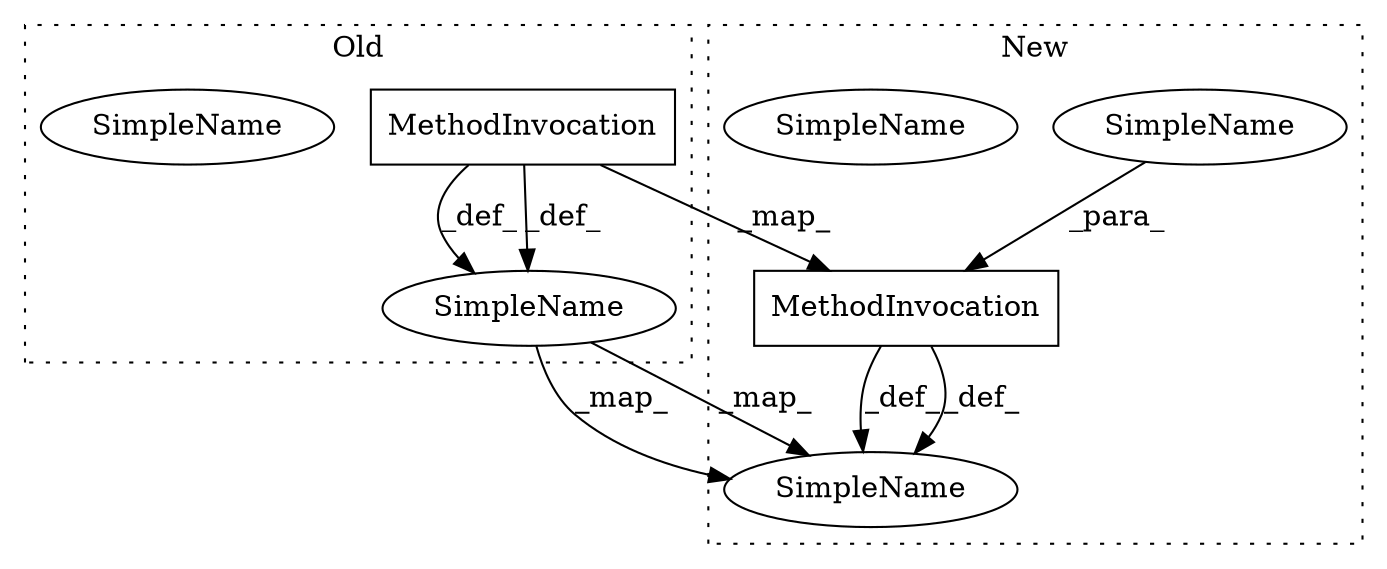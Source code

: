 digraph G {
subgraph cluster0 {
2 [label="MethodInvocation" a="32" s="3502,3549" l="7,1" shape="box"];
4 [label="SimpleName" a="42" s="3482" l="3" shape="ellipse"];
7 [label="SimpleName" a="42" s="3482" l="3" shape="ellipse"];
label = "Old";
style="dotted";
}
subgraph cluster1 {
1 [label="MethodInvocation" a="32" s="3707,3754" l="7,1" shape="box"];
3 [label="SimpleName" a="42" s="" l="" shape="ellipse"];
5 [label="SimpleName" a="42" s="4026" l="3" shape="ellipse"];
6 [label="SimpleName" a="42" s="4026" l="3" shape="ellipse"];
label = "New";
style="dotted";
}
1 -> 6 [label="_def_"];
1 -> 6 [label="_def_"];
2 -> 7 [label="_def_"];
2 -> 1 [label="_map_"];
2 -> 7 [label="_def_"];
3 -> 1 [label="_para_"];
7 -> 6 [label="_map_"];
7 -> 6 [label="_map_"];
}